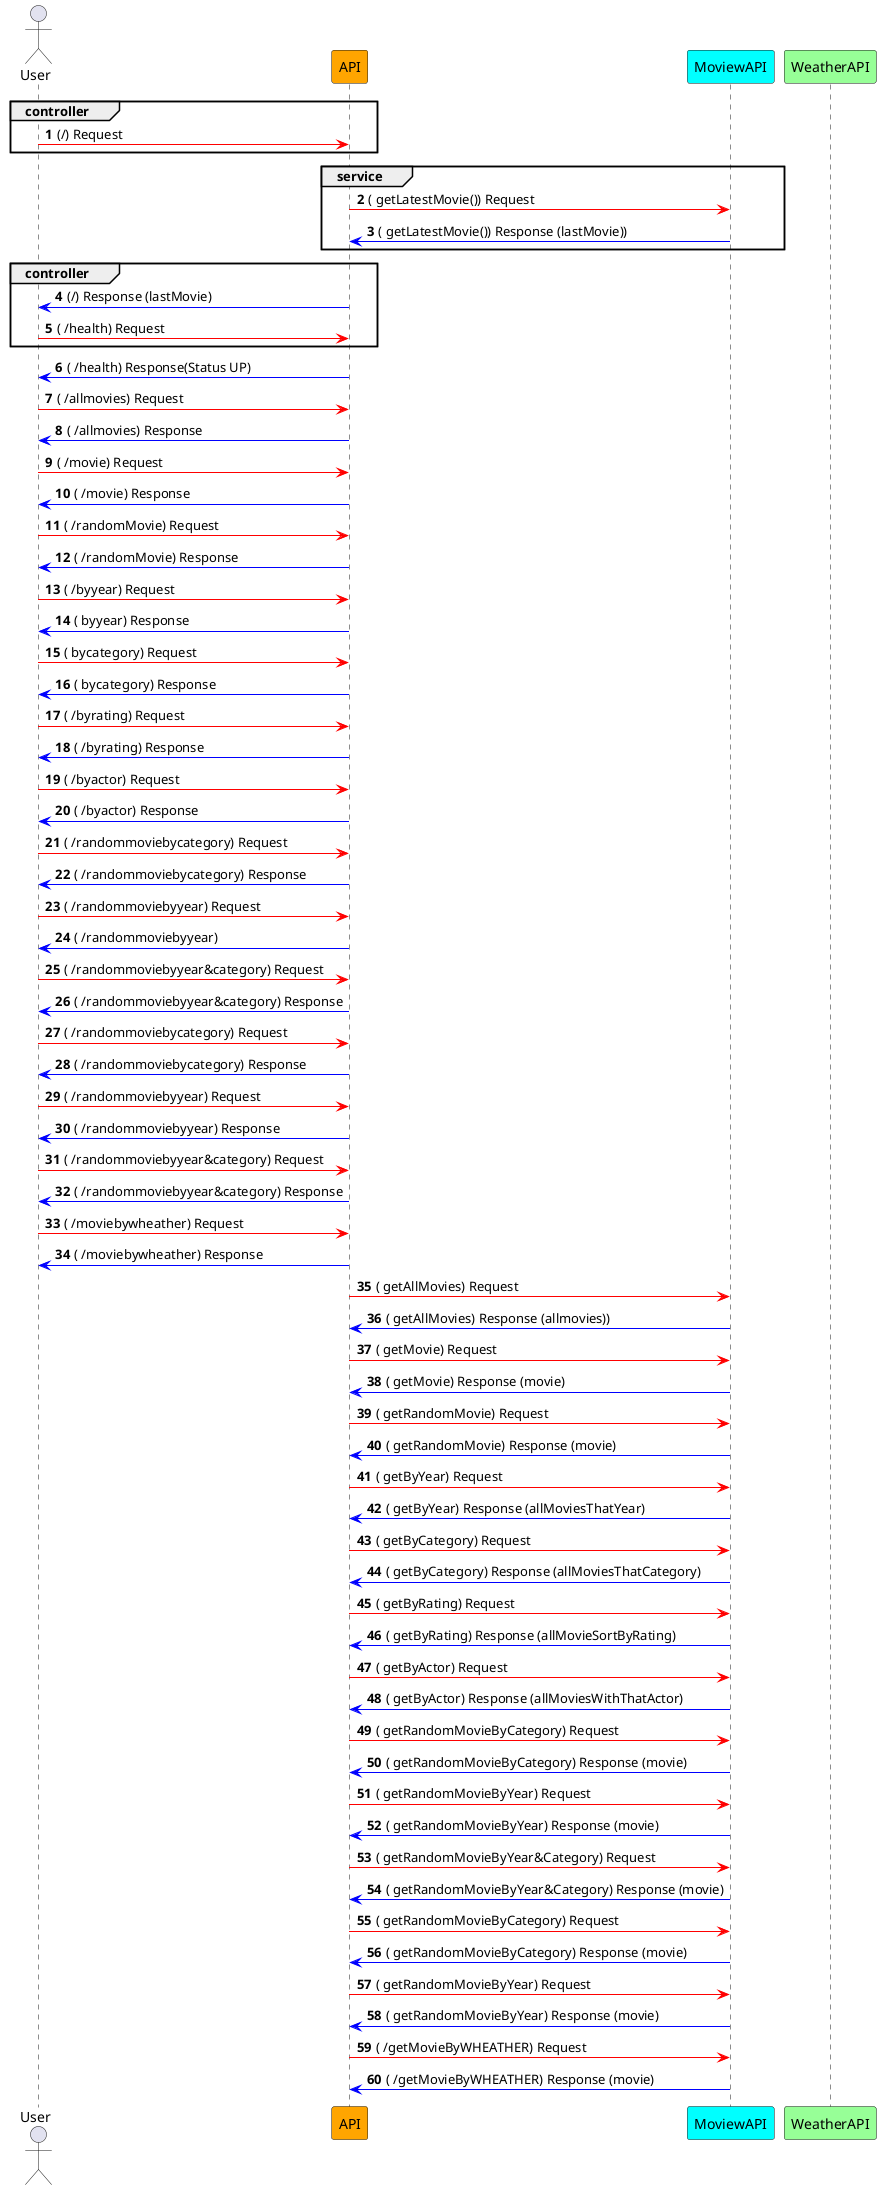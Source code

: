 @startuml movie
autonumber



'define the icon User
actor User


'define colors
participant API #orange
participant MoviewAPI #cyan

'group service
group controller
User -[#red]> API: (/) Request
    end
    group service
API -[#red]> MoviewAPI: ( getLatestMovie()) Request
API <[#blue]- MoviewAPI: ( getLatestMovie()) Response (lastMovie))
end
 group controller
User <[#blue]- API: (/) Response (lastMovie)

User -[#red]> API: ( /health) Request
 end
User <[#blue]- API: ( /health) Response(Status UP)

User -[#red]> API: ( /allmovies) Request
User <[#blue]- API: ( /allmovies) Response

User -[#red]> API: ( /movie) Request
User <[#blue]- API: ( /movie) Response

User -[#red]> API: ( /randomMovie) Request
User <[#blue]- API: ( /randomMovie) Response

User -[#red]> API: ( /byyear) Request
User <[#blue]- API: ( byyear) Response

User -[#red]> API: ( bycategory) Request
User <[#blue]- API: ( bycategory) Response

User -[#red]> API: ( /byrating) Request
User <[#blue]- API: ( /byrating) Response

User -[#red]> API: ( /byactor) Request
User <[#blue]- API: ( /byactor) Response

User -[#red]> API: ( /randommoviebycategory) Request
User <[#blue]- API: ( /randommoviebycategory) Response

User -[#red]> API: ( /randommoviebyyear) Request
User <[#blue]- API: ( /randommoviebyyear)

User -[#red]> API: ( /randommoviebyyear&category) Request
User <[#blue]- API: ( /randommoviebyyear&category) Response

User -[#red]> API: ( /randommoviebycategory) Request
User <[#blue]- API: ( /randommoviebycategory) Response

User -[#red]> API: ( /randommoviebyyear) Request
User <[#blue]- API: ( /randommoviebyyear) Response

User -[#red]> API: ( /randommoviebyyear&category) Request
User <[#blue]- API: ( /randommoviebyyear&category) Response

User -[#red]> API: ( /moviebywheather) Request
User <[#blue]- API: ( /moviebywheather) Response

    'end

'group service
participant MoviewAPI #cyan

API -[#red]> MoviewAPI: ( getAllMovies) Request
API <[#blue]- MoviewAPI: ( getAllMovies) Response (allmovies))

API -[#red]> MoviewAPI:  ( getMovie) Request
API <[#blue]- MoviewAPI: ( getMovie) Response (movie)

API -[#red]> MoviewAPI: ( getRandomMovie) Request
API <[#blue]- MoviewAPI: ( getRandomMovie) Response (movie)

API -[#red]> MoviewAPI: ( getByYear) Request
API <[#blue]- MoviewAPI: ( getByYear) Response (allMoviesThatYear)

API -[#red]> MoviewAPI: ( getByCategory) Request
API <[#blue]- MoviewAPI: ( getByCategory) Response (allMoviesThatCategory)

API -[#red]> MoviewAPI: ( getByRating) Request
API <[#blue]- MoviewAPI: ( getByRating) Response (allMovieSortByRating)

API -[#red]> MoviewAPI: ( getByActor) Request
API <[#blue]- MoviewAPI: ( getByActor) Response (allMoviesWithThatActor)


API -[#red]> MoviewAPI: ( getRandomMovieByCategory) Request
API <[#blue]- MoviewAPI: ( getRandomMovieByCategory) Response (movie)

API -[#red]> MoviewAPI: ( getRandomMovieByYear) Request
API <[#blue]- MoviewAPI: ( getRandomMovieByYear) Response (movie)

API -[#red]> MoviewAPI: ( getRandomMovieByYear&Category) Request
API <[#blue]- MoviewAPI: ( getRandomMovieByYear&Category) Response (movie)

API -[#red]> MoviewAPI: ( getRandomMovieByCategory) Request
API <[#blue]- MoviewAPI: ( getRandomMovieByCategory) Response (movie)

API -[#red]> MoviewAPI: ( getRandomMovieByYear) Request
API <[#blue]- MoviewAPI: ( getRandomMovieByYear) Response (movie)

API -[#red]> MoviewAPI: ( /getMovieByWHEATHER) Request
API <[#blue]- MoviewAPI: ( /getMovieByWHEATHER) Response (movie)

    'end


'group repository
'end

'group model
'end
















participant WeatherAPI #PHYSICAL
'API -[#red]> WeatherAPI: (wheatherbylocation)Request
'API <-[#blue] WeatherAPI: (wheatherbylocation)response






'participant FoodDrinkAPI #violet
'API -[#red]> FoodDrinkAPI: (food/drinkByMovie) Request
'API -[#red]> FoodDrinkAPI: (food/drinkByMovie) Request
'API -[#red]> FoodDrinkAPI: (food/drinkByhourOFday) Request
'API -[#red]> FoodDrinkAPI: (food/byWheather) Request

'User <[#blue]- API: ( /" ") Response(movie & wheather & Drink or food recommendation)

@enduml